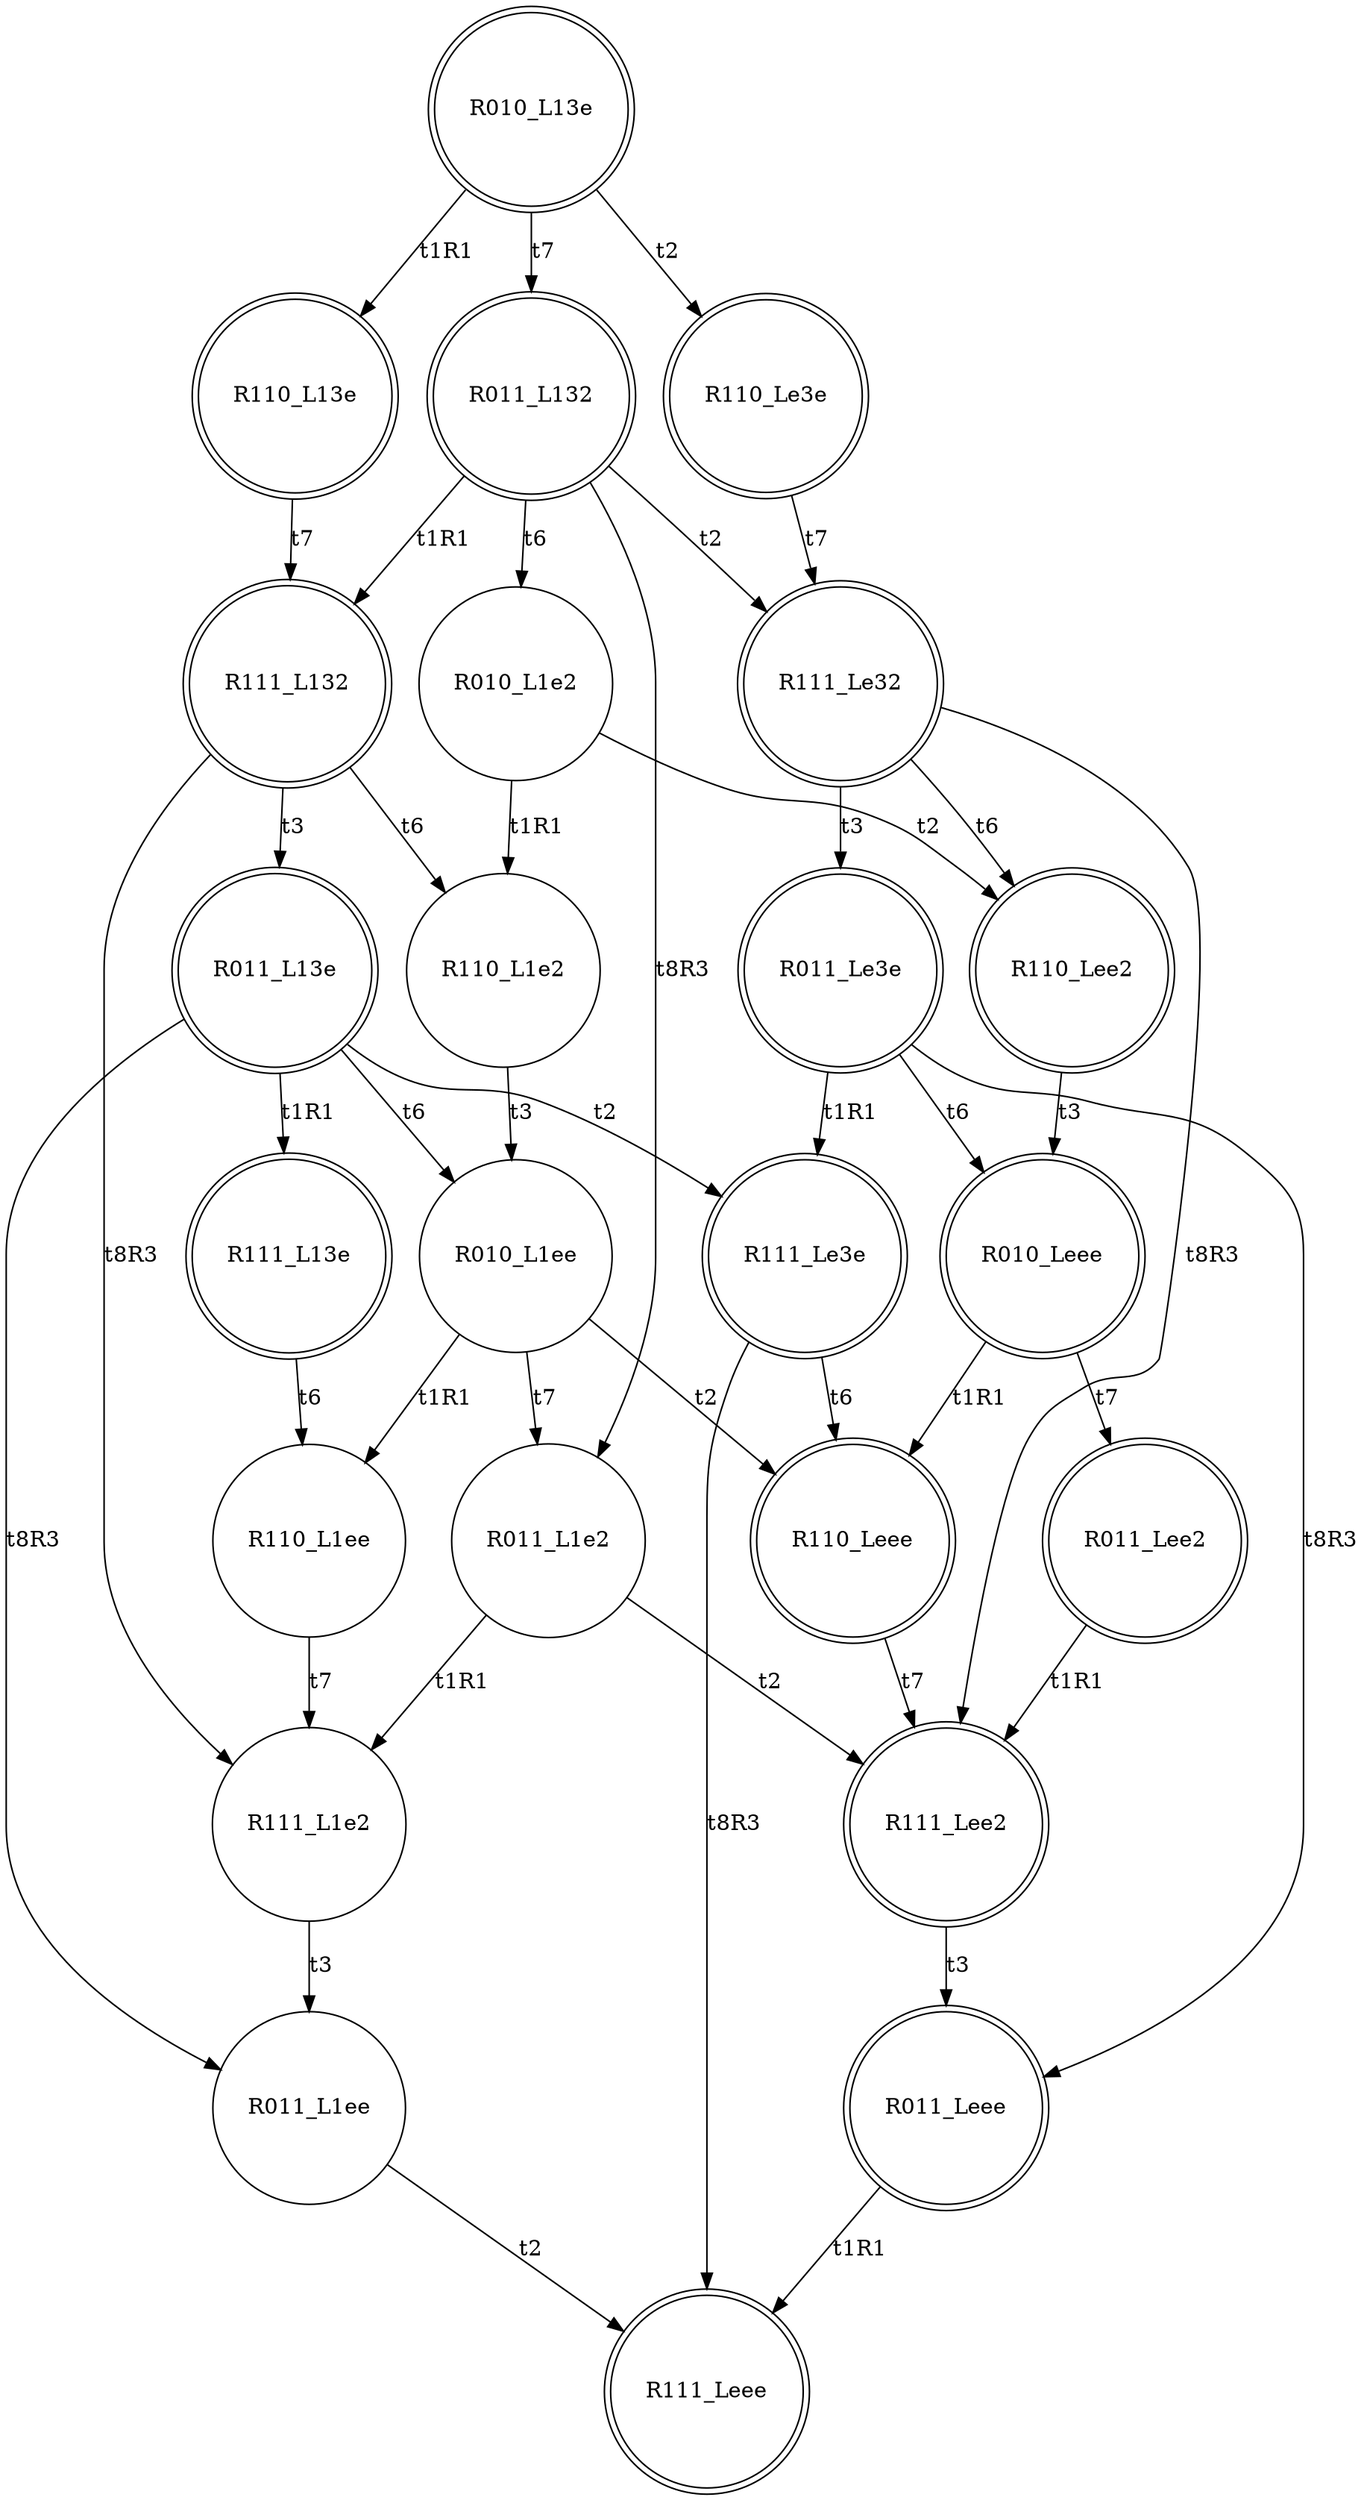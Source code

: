 digraph "SCdebug/9" {
node [shape=doublecircle]; R010_L13e ;
node [shape=doublecircle]; R111_L132 ;
node [shape=doublecircle]; R011_L13e ;
node [shape=doublecircle]; R111_L13e ;
node [shape=circle]; R110_L1ee ;
node [shape=circle]; R111_L1e2 ;
node [shape=circle]; R011_L1ee ;
node [shape=doublecircle]; R111_Leee ;
node [shape=doublecircle]; R111_Le3e ;
node [shape=doublecircle]; R110_Leee ;
node [shape=doublecircle]; R111_Lee2 ;
node [shape=doublecircle]; R011_Leee ;
node [shape=circle]; R010_L1ee ;
node [shape=circle]; R011_L1e2 ;
node [shape=circle]; R110_L1e2 ;
node [shape=doublecircle]; R110_L13e ;
node [shape=doublecircle]; R110_Le3e ;
node [shape=doublecircle]; R111_Le32 ;
node [shape=doublecircle]; R011_Le3e ;
node [shape=doublecircle]; R010_Leee ;
node [shape=doublecircle]; R011_Lee2 ;
node [shape=doublecircle]; R110_Lee2 ;
node [shape=doublecircle]; R011_L132 ;
node [shape=circle]; R010_L1e2 ;
R010_L13e -> R110_L13e [label=t1R1]
R010_L13e -> R110_Le3e [label=t2]
R010_L13e -> R011_L132 [label=t7]
R111_L132 -> R011_L13e [label=t3]
R111_L132 -> R110_L1e2 [label=t6]
R111_L132 -> R111_L1e2 [label=t8R3]
R011_L13e -> R111_L13e [label=t1R1]
R011_L13e -> R111_Le3e [label=t2]
R011_L13e -> R010_L1ee [label=t6]
R011_L13e -> R011_L1ee [label=t8R3]
R111_L13e -> R110_L1ee [label=t6]
R110_L1ee -> R111_L1e2 [label=t7]
R111_L1e2 -> R011_L1ee [label=t3]
R011_L1ee -> R111_Leee [label=t2]
R111_Le3e -> R110_Leee [label=t6]
R111_Le3e -> R111_Leee [label=t8R3]
R110_Leee -> R111_Lee2 [label=t7]
R111_Lee2 -> R011_Leee [label=t3]
R011_Leee -> R111_Leee [label=t1R1]
R010_L1ee -> R110_L1ee [label=t1R1]
R010_L1ee -> R110_Leee [label=t2]
R010_L1ee -> R011_L1e2 [label=t7]
R011_L1e2 -> R111_L1e2 [label=t1R1]
R011_L1e2 -> R111_Lee2 [label=t2]
R110_L1e2 -> R010_L1ee [label=t3]
R110_L13e -> R111_L132 [label=t7]
R110_Le3e -> R111_Le32 [label=t7]
R111_Le32 -> R011_Le3e [label=t3]
R111_Le32 -> R110_Lee2 [label=t6]
R111_Le32 -> R111_Lee2 [label=t8R3]
R011_Le3e -> R111_Le3e [label=t1R1]
R011_Le3e -> R010_Leee [label=t6]
R011_Le3e -> R011_Leee [label=t8R3]
R010_Leee -> R110_Leee [label=t1R1]
R010_Leee -> R011_Lee2 [label=t7]
R011_Lee2 -> R111_Lee2 [label=t1R1]
R110_Lee2 -> R010_Leee [label=t3]
R011_L132 -> R111_L132 [label=t1R1]
R011_L132 -> R111_Le32 [label=t2]
R011_L132 -> R010_L1e2 [label=t6]
R011_L132 -> R011_L1e2 [label=t8R3]
R010_L1e2 -> R110_L1e2 [label=t1R1]
R010_L1e2 -> R110_Lee2 [label=t2]
}